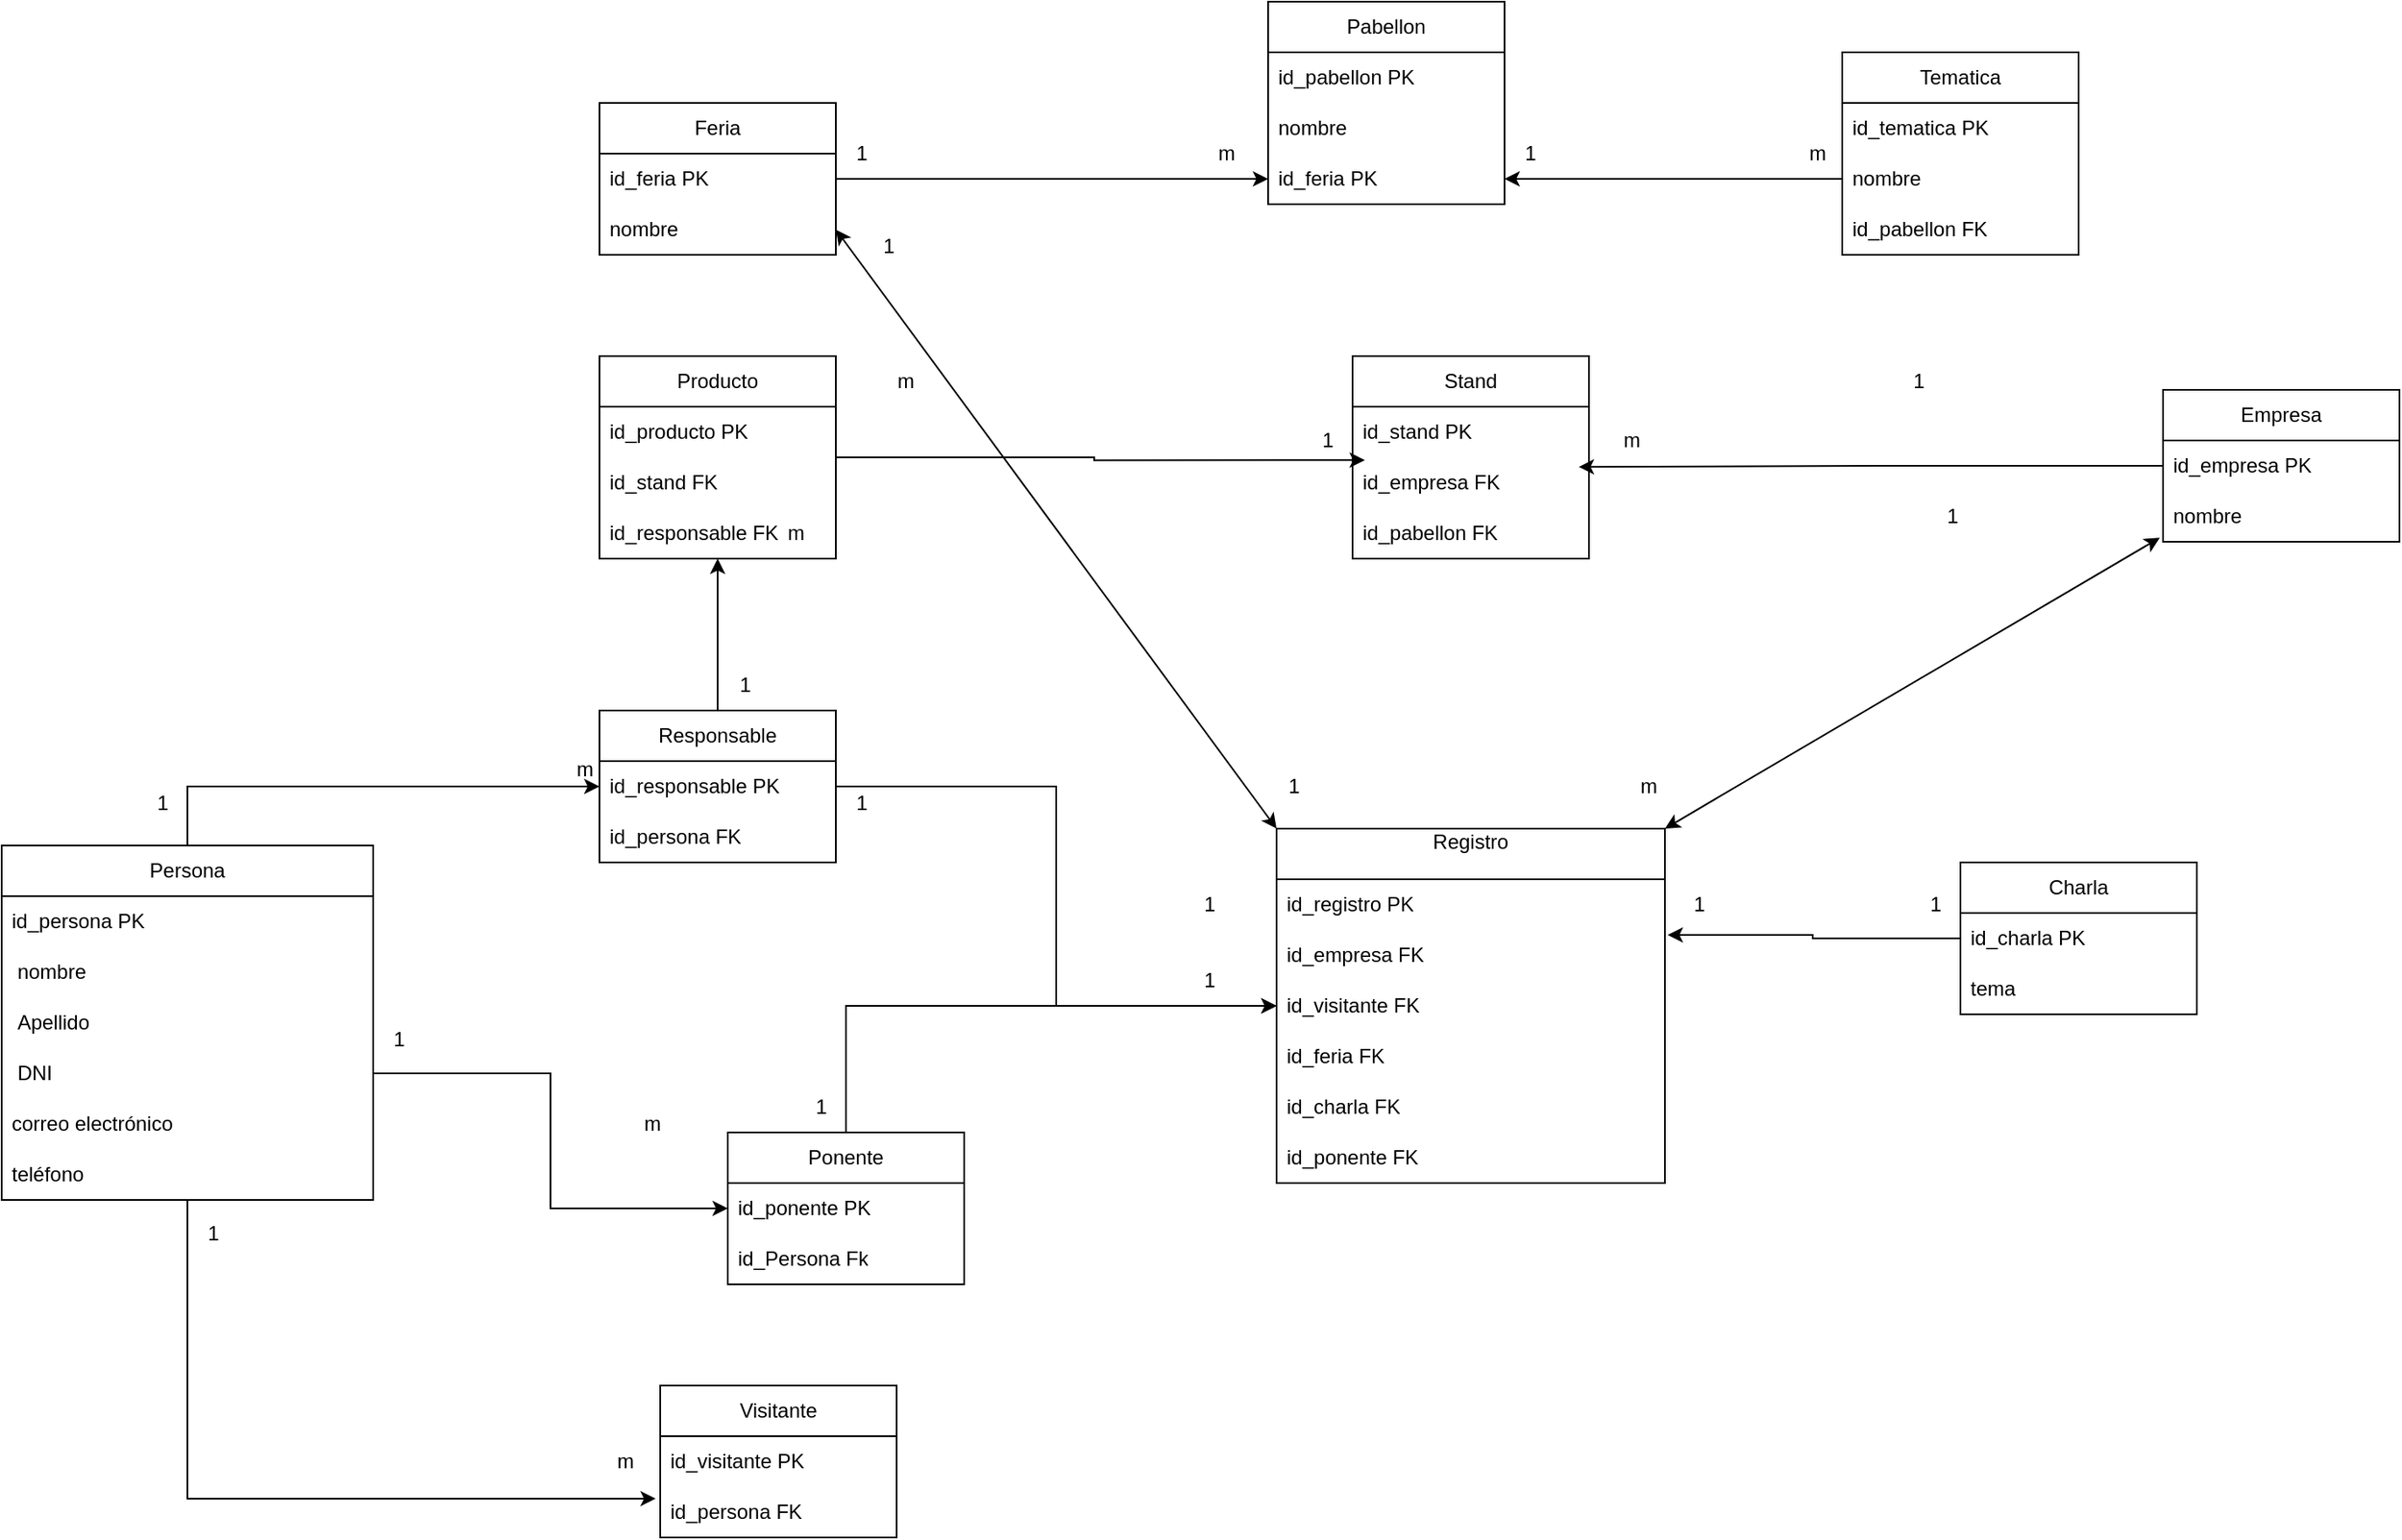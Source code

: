 <mxfile version="28.1.0">
  <diagram name="Página-1" id="64ZQCiLJpKDtuiygPoXj">
    <mxGraphModel grid="1" page="1" gridSize="10" guides="1" tooltips="1" connect="1" arrows="1" fold="1" pageScale="1" pageWidth="827" pageHeight="1169" math="0" shadow="0">
      <root>
        <mxCell id="0" />
        <mxCell id="1" parent="0" />
        <mxCell id="yViyCiegh0lZTK1WRdsF-8" style="edgeStyle=orthogonalEdgeStyle;rounded=0;orthogonalLoop=1;jettySize=auto;html=1;entryX=0;entryY=0.5;entryDx=0;entryDy=0;" edge="1" parent="1" source="TJpy-09UXctV80YQCXCP-1" target="TJpy-09UXctV80YQCXCP-14">
          <mxGeometry relative="1" as="geometry" />
        </mxCell>
        <mxCell id="TJpy-09UXctV80YQCXCP-1" value="&lt;font style=&quot;vertical-align: inherit;&quot; dir=&quot;auto&quot;&gt;&lt;font style=&quot;vertical-align: inherit;&quot; dir=&quot;auto&quot;&gt;Persona&lt;/font&gt;&lt;/font&gt;" style="swimlane;fontStyle=0;childLayout=stackLayout;horizontal=1;startSize=30;horizontalStack=0;resizeParent=1;resizeParentMax=0;resizeLast=0;collapsible=1;marginBottom=0;whiteSpace=wrap;html=1;" vertex="1" parent="1">
          <mxGeometry x="-10" y="370" width="220" height="210" as="geometry" />
        </mxCell>
        <mxCell id="TJpy-09UXctV80YQCXCP-2" value="&lt;font style=&quot;vertical-align: inherit;&quot; dir=&quot;auto&quot;&gt;&lt;font style=&quot;vertical-align: inherit;&quot; dir=&quot;auto&quot;&gt;&lt;font style=&quot;vertical-align: inherit;&quot; dir=&quot;auto&quot;&gt;&lt;font style=&quot;vertical-align: inherit;&quot; dir=&quot;auto&quot;&gt;&lt;font style=&quot;vertical-align: inherit;&quot; dir=&quot;auto&quot;&gt;&lt;font style=&quot;vertical-align: inherit;&quot; dir=&quot;auto&quot;&gt;id_persona PK&lt;/font&gt;&lt;/font&gt;&lt;/font&gt;&lt;/font&gt;&lt;/font&gt;&lt;/font&gt;" style="text;strokeColor=none;fillColor=none;align=left;verticalAlign=middle;spacingLeft=4;spacingRight=4;overflow=hidden;points=[[0,0.5],[1,0.5]];portConstraint=eastwest;rotatable=0;whiteSpace=wrap;html=1;" vertex="1" parent="TJpy-09UXctV80YQCXCP-1">
          <mxGeometry y="30" width="220" height="30" as="geometry" />
        </mxCell>
        <mxCell id="TJpy-09UXctV80YQCXCP-3" value="&lt;font style=&quot;vertical-align: inherit;&quot; dir=&quot;auto&quot;&gt;&lt;font style=&quot;vertical-align: inherit;&quot; dir=&quot;auto&quot;&gt;&lt;font style=&quot;vertical-align: inherit;&quot; dir=&quot;auto&quot;&gt;&lt;font style=&quot;vertical-align: inherit;&quot; dir=&quot;auto&quot;&gt;&amp;nbsp;nombre&lt;/font&gt;&lt;/font&gt;&lt;/font&gt;&lt;/font&gt;" style="text;strokeColor=none;fillColor=none;align=left;verticalAlign=middle;spacingLeft=4;spacingRight=4;overflow=hidden;points=[[0,0.5],[1,0.5]];portConstraint=eastwest;rotatable=0;whiteSpace=wrap;html=1;" vertex="1" parent="TJpy-09UXctV80YQCXCP-1">
          <mxGeometry y="60" width="220" height="30" as="geometry" />
        </mxCell>
        <mxCell id="TJpy-09UXctV80YQCXCP-4" value="&lt;font style=&quot;vertical-align: inherit;&quot; dir=&quot;auto&quot;&gt;&lt;font style=&quot;vertical-align: inherit;&quot; dir=&quot;auto&quot;&gt;&lt;font style=&quot;vertical-align: inherit;&quot; dir=&quot;auto&quot;&gt;&lt;font style=&quot;vertical-align: inherit;&quot; dir=&quot;auto&quot;&gt;&amp;nbsp;Apellido&amp;nbsp;&lt;/font&gt;&lt;/font&gt;&lt;/font&gt;&lt;/font&gt;" style="text;strokeColor=none;fillColor=none;align=left;verticalAlign=middle;spacingLeft=4;spacingRight=4;overflow=hidden;points=[[0,0.5],[1,0.5]];portConstraint=eastwest;rotatable=0;whiteSpace=wrap;html=1;" vertex="1" parent="TJpy-09UXctV80YQCXCP-1">
          <mxGeometry y="90" width="220" height="30" as="geometry" />
        </mxCell>
        <mxCell id="TJpy-09UXctV80YQCXCP-62" value="&lt;font style=&quot;vertical-align: inherit;&quot; dir=&quot;auto&quot;&gt;&lt;font style=&quot;vertical-align: inherit;&quot; dir=&quot;auto&quot;&gt;&lt;font style=&quot;vertical-align: inherit;&quot; dir=&quot;auto&quot;&gt;&lt;font style=&quot;vertical-align: inherit;&quot; dir=&quot;auto&quot;&gt;&lt;font style=&quot;vertical-align: inherit;&quot; dir=&quot;auto&quot;&gt;&lt;font style=&quot;vertical-align: inherit;&quot; dir=&quot;auto&quot;&gt;&amp;nbsp;DNI&lt;/font&gt;&lt;/font&gt;&lt;/font&gt;&lt;/font&gt;&lt;/font&gt;&lt;/font&gt;" style="text;strokeColor=none;fillColor=none;align=left;verticalAlign=middle;spacingLeft=4;spacingRight=4;overflow=hidden;points=[[0,0.5],[1,0.5]];portConstraint=eastwest;rotatable=0;whiteSpace=wrap;html=1;" vertex="1" parent="TJpy-09UXctV80YQCXCP-1">
          <mxGeometry y="120" width="220" height="30" as="geometry" />
        </mxCell>
        <mxCell id="TJpy-09UXctV80YQCXCP-63" value="&lt;font style=&quot;vertical-align: inherit;&quot; dir=&quot;auto&quot;&gt;&lt;font style=&quot;vertical-align: inherit;&quot; dir=&quot;auto&quot;&gt;&lt;font style=&quot;vertical-align: inherit;&quot; dir=&quot;auto&quot;&gt;&lt;font style=&quot;vertical-align: inherit;&quot; dir=&quot;auto&quot;&gt;&lt;font style=&quot;vertical-align: inherit;&quot; dir=&quot;auto&quot;&gt;&lt;font style=&quot;vertical-align: inherit;&quot; dir=&quot;auto&quot;&gt;&lt;font style=&quot;vertical-align: inherit;&quot; dir=&quot;auto&quot;&gt;&lt;font style=&quot;vertical-align: inherit;&quot; dir=&quot;auto&quot;&gt;correo electrónico&lt;/font&gt;&lt;/font&gt;&lt;/font&gt;&lt;/font&gt;&lt;/font&gt;&lt;/font&gt;&lt;/font&gt;&lt;/font&gt;" style="text;strokeColor=none;fillColor=none;align=left;verticalAlign=middle;spacingLeft=4;spacingRight=4;overflow=hidden;points=[[0,0.5],[1,0.5]];portConstraint=eastwest;rotatable=0;whiteSpace=wrap;html=1;" vertex="1" parent="TJpy-09UXctV80YQCXCP-1">
          <mxGeometry y="150" width="220" height="30" as="geometry" />
        </mxCell>
        <mxCell id="TJpy-09UXctV80YQCXCP-64" value="&lt;font style=&quot;vertical-align: inherit;&quot; dir=&quot;auto&quot;&gt;&lt;font style=&quot;vertical-align: inherit;&quot; dir=&quot;auto&quot;&gt;&lt;font style=&quot;vertical-align: inherit;&quot; dir=&quot;auto&quot;&gt;&lt;font style=&quot;vertical-align: inherit;&quot; dir=&quot;auto&quot;&gt;&lt;font style=&quot;vertical-align: inherit;&quot; dir=&quot;auto&quot;&gt;&lt;font style=&quot;vertical-align: inherit;&quot; dir=&quot;auto&quot;&gt;teléfono&lt;/font&gt;&lt;/font&gt;&lt;/font&gt;&lt;/font&gt;&lt;/font&gt;&lt;/font&gt;" style="text;strokeColor=none;fillColor=none;align=left;verticalAlign=middle;spacingLeft=4;spacingRight=4;overflow=hidden;points=[[0,0.5],[1,0.5]];portConstraint=eastwest;rotatable=0;whiteSpace=wrap;html=1;" vertex="1" parent="TJpy-09UXctV80YQCXCP-1">
          <mxGeometry y="180" width="220" height="30" as="geometry" />
        </mxCell>
        <mxCell id="yViyCiegh0lZTK1WRdsF-30" style="edgeStyle=orthogonalEdgeStyle;rounded=0;orthogonalLoop=1;jettySize=auto;html=1;entryX=0;entryY=0.5;entryDx=0;entryDy=0;" edge="1" parent="1" source="TJpy-09UXctV80YQCXCP-5" target="yViyCiegh0lZTK1WRdsF-19">
          <mxGeometry relative="1" as="geometry" />
        </mxCell>
        <mxCell id="TJpy-09UXctV80YQCXCP-5" value="Ponente" style="swimlane;fontStyle=0;childLayout=stackLayout;horizontal=1;startSize=30;horizontalStack=0;resizeParent=1;resizeParentMax=0;resizeLast=0;collapsible=1;marginBottom=0;whiteSpace=wrap;html=1;" vertex="1" parent="1">
          <mxGeometry x="420" y="540" width="140" height="90" as="geometry" />
        </mxCell>
        <mxCell id="TJpy-09UXctV80YQCXCP-6" value="id_ponente PK" style="text;strokeColor=none;fillColor=none;align=left;verticalAlign=middle;spacingLeft=4;spacingRight=4;overflow=hidden;points=[[0,0.5],[1,0.5]];portConstraint=eastwest;rotatable=0;whiteSpace=wrap;html=1;" vertex="1" parent="TJpy-09UXctV80YQCXCP-5">
          <mxGeometry y="30" width="140" height="30" as="geometry" />
        </mxCell>
        <mxCell id="TJpy-09UXctV80YQCXCP-7" value="id_Persona Fk" style="text;strokeColor=none;fillColor=none;align=left;verticalAlign=middle;spacingLeft=4;spacingRight=4;overflow=hidden;points=[[0,0.5],[1,0.5]];portConstraint=eastwest;rotatable=0;whiteSpace=wrap;html=1;" vertex="1" parent="TJpy-09UXctV80YQCXCP-5">
          <mxGeometry y="60" width="140" height="30" as="geometry" />
        </mxCell>
        <mxCell id="TJpy-09UXctV80YQCXCP-9" value="Visitante" style="swimlane;fontStyle=0;childLayout=stackLayout;horizontal=1;startSize=30;horizontalStack=0;resizeParent=1;resizeParentMax=0;resizeLast=0;collapsible=1;marginBottom=0;whiteSpace=wrap;html=1;" vertex="1" parent="1">
          <mxGeometry x="380" y="690" width="140" height="90" as="geometry" />
        </mxCell>
        <mxCell id="TJpy-09UXctV80YQCXCP-10" value="id_visitante PK" style="text;strokeColor=none;fillColor=none;align=left;verticalAlign=middle;spacingLeft=4;spacingRight=4;overflow=hidden;points=[[0,0.5],[1,0.5]];portConstraint=eastwest;rotatable=0;whiteSpace=wrap;html=1;" vertex="1" parent="TJpy-09UXctV80YQCXCP-9">
          <mxGeometry y="30" width="140" height="30" as="geometry" />
        </mxCell>
        <mxCell id="TJpy-09UXctV80YQCXCP-11" value="id_persona FK" style="text;strokeColor=none;fillColor=none;align=left;verticalAlign=middle;spacingLeft=4;spacingRight=4;overflow=hidden;points=[[0,0.5],[1,0.5]];portConstraint=eastwest;rotatable=0;whiteSpace=wrap;html=1;" vertex="1" parent="TJpy-09UXctV80YQCXCP-9">
          <mxGeometry y="60" width="140" height="30" as="geometry" />
        </mxCell>
        <mxCell id="yViyCiegh0lZTK1WRdsF-31" style="edgeStyle=orthogonalEdgeStyle;rounded=0;orthogonalLoop=1;jettySize=auto;html=1;entryX=0;entryY=0.5;entryDx=0;entryDy=0;" edge="1" parent="1" source="TJpy-09UXctV80YQCXCP-13" target="TJpy-09UXctV80YQCXCP-25">
          <mxGeometry relative="1" as="geometry" />
        </mxCell>
        <mxCell id="yViyCiegh0lZTK1WRdsF-38" style="edgeStyle=orthogonalEdgeStyle;rounded=0;orthogonalLoop=1;jettySize=auto;html=1;entryX=0.5;entryY=1;entryDx=0;entryDy=0;" edge="1" parent="1" source="TJpy-09UXctV80YQCXCP-13" target="TJpy-09UXctV80YQCXCP-17">
          <mxGeometry relative="1" as="geometry" />
        </mxCell>
        <mxCell id="TJpy-09UXctV80YQCXCP-13" value="&lt;font style=&quot;vertical-align: inherit;&quot; dir=&quot;auto&quot;&gt;&lt;font style=&quot;vertical-align: inherit;&quot; dir=&quot;auto&quot;&gt;Responsable&lt;/font&gt;&lt;/font&gt;" style="swimlane;fontStyle=0;childLayout=stackLayout;horizontal=1;startSize=30;horizontalStack=0;resizeParent=1;resizeParentMax=0;resizeLast=0;collapsible=1;marginBottom=0;whiteSpace=wrap;html=1;" vertex="1" parent="1">
          <mxGeometry x="344" y="290" width="140" height="90" as="geometry" />
        </mxCell>
        <mxCell id="TJpy-09UXctV80YQCXCP-14" value="id_responsable PK" style="text;strokeColor=none;fillColor=none;align=left;verticalAlign=middle;spacingLeft=4;spacingRight=4;overflow=hidden;points=[[0,0.5],[1,0.5]];portConstraint=eastwest;rotatable=0;whiteSpace=wrap;html=1;" vertex="1" parent="TJpy-09UXctV80YQCXCP-13">
          <mxGeometry y="30" width="140" height="30" as="geometry" />
        </mxCell>
        <mxCell id="TJpy-09UXctV80YQCXCP-15" value="id_persona FK" style="text;strokeColor=none;fillColor=none;align=left;verticalAlign=middle;spacingLeft=4;spacingRight=4;overflow=hidden;points=[[0,0.5],[1,0.5]];portConstraint=eastwest;rotatable=0;whiteSpace=wrap;html=1;" vertex="1" parent="TJpy-09UXctV80YQCXCP-13">
          <mxGeometry y="60" width="140" height="30" as="geometry" />
        </mxCell>
        <mxCell id="yViyCiegh0lZTK1WRdsF-39" style="edgeStyle=orthogonalEdgeStyle;rounded=0;orthogonalLoop=1;jettySize=auto;html=1;entryX=0.052;entryY=0.056;entryDx=0;entryDy=0;entryPerimeter=0;" edge="1" parent="1" source="TJpy-09UXctV80YQCXCP-17" target="TJpy-09UXctV80YQCXCP-51">
          <mxGeometry relative="1" as="geometry">
            <mxPoint x="800" y="145" as="targetPoint" />
          </mxGeometry>
        </mxCell>
        <mxCell id="TJpy-09UXctV80YQCXCP-17" value="Producto" style="swimlane;fontStyle=0;childLayout=stackLayout;horizontal=1;startSize=30;horizontalStack=0;resizeParent=1;resizeParentMax=0;resizeLast=0;collapsible=1;marginBottom=0;whiteSpace=wrap;html=1;" vertex="1" parent="1">
          <mxGeometry x="344" y="80" width="140" height="120" as="geometry" />
        </mxCell>
        <mxCell id="TJpy-09UXctV80YQCXCP-18" value="id_producto PK" style="text;strokeColor=none;fillColor=none;align=left;verticalAlign=middle;spacingLeft=4;spacingRight=4;overflow=hidden;points=[[0,0.5],[1,0.5]];portConstraint=eastwest;rotatable=0;whiteSpace=wrap;html=1;" vertex="1" parent="TJpy-09UXctV80YQCXCP-17">
          <mxGeometry y="30" width="140" height="30" as="geometry" />
        </mxCell>
        <mxCell id="TJpy-09UXctV80YQCXCP-19" value="id_stand FK" style="text;strokeColor=none;fillColor=none;align=left;verticalAlign=middle;spacingLeft=4;spacingRight=4;overflow=hidden;points=[[0,0.5],[1,0.5]];portConstraint=eastwest;rotatable=0;whiteSpace=wrap;html=1;" vertex="1" parent="TJpy-09UXctV80YQCXCP-17">
          <mxGeometry y="60" width="140" height="30" as="geometry" />
        </mxCell>
        <mxCell id="TJpy-09UXctV80YQCXCP-20" value="id_responsable FK" style="text;strokeColor=none;fillColor=none;align=left;verticalAlign=middle;spacingLeft=4;spacingRight=4;overflow=hidden;points=[[0,0.5],[1,0.5]];portConstraint=eastwest;rotatable=0;whiteSpace=wrap;html=1;" vertex="1" parent="TJpy-09UXctV80YQCXCP-17">
          <mxGeometry y="90" width="140" height="30" as="geometry" />
        </mxCell>
        <mxCell id="yViyCiegh0lZTK1WRdsF-22" style="edgeStyle=orthogonalEdgeStyle;rounded=0;orthogonalLoop=1;jettySize=auto;html=1;" edge="1" parent="1" source="TJpy-09UXctV80YQCXCP-21" target="yViyCiegh0lZTK1WRdsF-21">
          <mxGeometry relative="1" as="geometry" />
        </mxCell>
        <mxCell id="TJpy-09UXctV80YQCXCP-21" value="Feria" style="swimlane;fontStyle=0;childLayout=stackLayout;horizontal=1;startSize=30;horizontalStack=0;resizeParent=1;resizeParentMax=0;resizeLast=0;collapsible=1;marginBottom=0;whiteSpace=wrap;html=1;" vertex="1" parent="1">
          <mxGeometry x="344" y="-70" width="140" height="90" as="geometry" />
        </mxCell>
        <mxCell id="TJpy-09UXctV80YQCXCP-22" value="id_feria PK" style="text;strokeColor=none;fillColor=none;align=left;verticalAlign=middle;spacingLeft=4;spacingRight=4;overflow=hidden;points=[[0,0.5],[1,0.5]];portConstraint=eastwest;rotatable=0;whiteSpace=wrap;html=1;" vertex="1" parent="TJpy-09UXctV80YQCXCP-21">
          <mxGeometry y="30" width="140" height="30" as="geometry" />
        </mxCell>
        <mxCell id="TJpy-09UXctV80YQCXCP-23" value="nombre" style="text;strokeColor=none;fillColor=none;align=left;verticalAlign=middle;spacingLeft=4;spacingRight=4;overflow=hidden;points=[[0,0.5],[1,0.5]];portConstraint=eastwest;rotatable=0;whiteSpace=wrap;html=1;" vertex="1" parent="TJpy-09UXctV80YQCXCP-21">
          <mxGeometry y="60" width="140" height="30" as="geometry" />
        </mxCell>
        <mxCell id="TJpy-09UXctV80YQCXCP-25" value="Registro&lt;div&gt;&lt;br&gt;&lt;/div&gt;" style="swimlane;fontStyle=0;childLayout=stackLayout;horizontal=1;startSize=30;horizontalStack=0;resizeParent=1;resizeParentMax=0;resizeLast=0;collapsible=1;marginBottom=0;whiteSpace=wrap;html=1;" vertex="1" parent="1">
          <mxGeometry x="745" y="360" width="230" height="210" as="geometry" />
        </mxCell>
        <mxCell id="TJpy-09UXctV80YQCXCP-26" value="id_registro PK" style="text;strokeColor=none;fillColor=none;align=left;verticalAlign=middle;spacingLeft=4;spacingRight=4;overflow=hidden;points=[[0,0.5],[1,0.5]];portConstraint=eastwest;rotatable=0;whiteSpace=wrap;html=1;" vertex="1" parent="TJpy-09UXctV80YQCXCP-25">
          <mxGeometry y="30" width="230" height="30" as="geometry" />
        </mxCell>
        <mxCell id="yViyCiegh0lZTK1WRdsF-50" value="id_empresa FK&lt;span style=&quot;color: rgba(0, 0, 0, 0); font-family: monospace; font-size: 0px; text-wrap-mode: nowrap;&quot;&gt;%3CmxGraphModel%3E%3Croot%3E%3CmxCell%20id%3D%220%22%2F%3E%3CmxCell%20id%3D%221%22%20parent%3D%220%22%2F%3E%3CmxCell%20id%3D%222%22%20value%3D%221%22%20style%3D%22text%3Bhtml%3D1%3Balign%3Dcenter%3BverticalAlign%3Dmiddle%3Bresizable%3D0%3Bpoints%3D%5B%5D%3Bautosize%3D1%3BstrokeColor%3Dnone%3BfillColor%3Dnone%3B%22%20vertex%3D%221%22%20parent%3D%221%22%3E%3CmxGeometry%20x%3D%22690%22%20y%3D%22390%22%20width%3D%2230%22%20height%3D%2230%22%20as%3D%22geometry%22%2F%3E%3C%2FmxCell%3E%3C%2Froot%3E%3C%2FmxGraphModel%3&lt;/span&gt;" style="text;strokeColor=none;fillColor=none;align=left;verticalAlign=middle;spacingLeft=4;spacingRight=4;overflow=hidden;points=[[0,0.5],[1,0.5]];portConstraint=eastwest;rotatable=0;whiteSpace=wrap;html=1;" vertex="1" parent="TJpy-09UXctV80YQCXCP-25">
          <mxGeometry y="60" width="230" height="30" as="geometry" />
        </mxCell>
        <mxCell id="yViyCiegh0lZTK1WRdsF-19" value="id_visitante FK" style="text;strokeColor=none;fillColor=none;align=left;verticalAlign=middle;spacingLeft=4;spacingRight=4;overflow=hidden;points=[[0,0.5],[1,0.5]];portConstraint=eastwest;rotatable=0;whiteSpace=wrap;html=1;" vertex="1" parent="TJpy-09UXctV80YQCXCP-25">
          <mxGeometry y="90" width="230" height="30" as="geometry" />
        </mxCell>
        <mxCell id="yViyCiegh0lZTK1WRdsF-43" value="id_feria FK" style="text;strokeColor=none;fillColor=none;align=left;verticalAlign=middle;spacingLeft=4;spacingRight=4;overflow=hidden;points=[[0,0.5],[1,0.5]];portConstraint=eastwest;rotatable=0;whiteSpace=wrap;html=1;" vertex="1" parent="TJpy-09UXctV80YQCXCP-25">
          <mxGeometry y="120" width="230" height="30" as="geometry" />
        </mxCell>
        <mxCell id="yViyCiegh0lZTK1WRdsF-61" value="id_charla FK" style="text;strokeColor=none;fillColor=none;align=left;verticalAlign=middle;spacingLeft=4;spacingRight=4;overflow=hidden;points=[[0,0.5],[1,0.5]];portConstraint=eastwest;rotatable=0;whiteSpace=wrap;html=1;" vertex="1" parent="TJpy-09UXctV80YQCXCP-25">
          <mxGeometry y="150" width="230" height="30" as="geometry" />
        </mxCell>
        <mxCell id="yViyCiegh0lZTK1WRdsF-20" value="id_ponente FK" style="text;strokeColor=none;fillColor=none;align=left;verticalAlign=middle;spacingLeft=4;spacingRight=4;overflow=hidden;points=[[0,0.5],[1,0.5]];portConstraint=eastwest;rotatable=0;whiteSpace=wrap;html=1;" vertex="1" parent="TJpy-09UXctV80YQCXCP-25">
          <mxGeometry y="180" width="230" height="30" as="geometry" />
        </mxCell>
        <mxCell id="TJpy-09UXctV80YQCXCP-37" value="Tematica" style="swimlane;fontStyle=0;childLayout=stackLayout;horizontal=1;startSize=30;horizontalStack=0;resizeParent=1;resizeParentMax=0;resizeLast=0;collapsible=1;marginBottom=0;whiteSpace=wrap;html=1;" vertex="1" parent="1">
          <mxGeometry x="1080" y="-100" width="140" height="120" as="geometry" />
        </mxCell>
        <mxCell id="TJpy-09UXctV80YQCXCP-38" value="id_tematica PK" style="text;strokeColor=none;fillColor=none;align=left;verticalAlign=middle;spacingLeft=4;spacingRight=4;overflow=hidden;points=[[0,0.5],[1,0.5]];portConstraint=eastwest;rotatable=0;whiteSpace=wrap;html=1;" vertex="1" parent="TJpy-09UXctV80YQCXCP-37">
          <mxGeometry y="30" width="140" height="30" as="geometry" />
        </mxCell>
        <mxCell id="TJpy-09UXctV80YQCXCP-39" value="nombre" style="text;strokeColor=none;fillColor=none;align=left;verticalAlign=middle;spacingLeft=4;spacingRight=4;overflow=hidden;points=[[0,0.5],[1,0.5]];portConstraint=eastwest;rotatable=0;whiteSpace=wrap;html=1;" vertex="1" parent="TJpy-09UXctV80YQCXCP-37">
          <mxGeometry y="60" width="140" height="30" as="geometry" />
        </mxCell>
        <mxCell id="yViyCiegh0lZTK1WRdsF-26" value="id_pabellon FK" style="text;strokeColor=none;fillColor=none;align=left;verticalAlign=middle;spacingLeft=4;spacingRight=4;overflow=hidden;points=[[0,0.5],[1,0.5]];portConstraint=eastwest;rotatable=0;whiteSpace=wrap;html=1;" vertex="1" parent="TJpy-09UXctV80YQCXCP-37">
          <mxGeometry y="90" width="140" height="30" as="geometry" />
        </mxCell>
        <mxCell id="TJpy-09UXctV80YQCXCP-41" value="Pabellon" style="swimlane;fontStyle=0;childLayout=stackLayout;horizontal=1;startSize=30;horizontalStack=0;resizeParent=1;resizeParentMax=0;resizeLast=0;collapsible=1;marginBottom=0;whiteSpace=wrap;html=1;" vertex="1" parent="1">
          <mxGeometry x="740" y="-130" width="140" height="120" as="geometry" />
        </mxCell>
        <mxCell id="TJpy-09UXctV80YQCXCP-42" value="id_pabellon PK" style="text;strokeColor=none;fillColor=none;align=left;verticalAlign=middle;spacingLeft=4;spacingRight=4;overflow=hidden;points=[[0,0.5],[1,0.5]];portConstraint=eastwest;rotatable=0;whiteSpace=wrap;html=1;" vertex="1" parent="TJpy-09UXctV80YQCXCP-41">
          <mxGeometry y="30" width="140" height="30" as="geometry" />
        </mxCell>
        <mxCell id="yViyCiegh0lZTK1WRdsF-27" value="nombre" style="text;strokeColor=none;fillColor=none;align=left;verticalAlign=middle;spacingLeft=4;spacingRight=4;overflow=hidden;points=[[0,0.5],[1,0.5]];portConstraint=eastwest;rotatable=0;whiteSpace=wrap;html=1;" vertex="1" parent="TJpy-09UXctV80YQCXCP-41">
          <mxGeometry y="60" width="140" height="30" as="geometry" />
        </mxCell>
        <mxCell id="yViyCiegh0lZTK1WRdsF-21" value="id_feria PK" style="text;strokeColor=none;fillColor=none;align=left;verticalAlign=middle;spacingLeft=4;spacingRight=4;overflow=hidden;points=[[0,0.5],[1,0.5]];portConstraint=eastwest;rotatable=0;whiteSpace=wrap;html=1;" vertex="1" parent="TJpy-09UXctV80YQCXCP-41">
          <mxGeometry y="90" width="140" height="30" as="geometry" />
        </mxCell>
        <mxCell id="TJpy-09UXctV80YQCXCP-45" value="Charla" style="swimlane;fontStyle=0;childLayout=stackLayout;horizontal=1;startSize=30;horizontalStack=0;resizeParent=1;resizeParentMax=0;resizeLast=0;collapsible=1;marginBottom=0;whiteSpace=wrap;html=1;" vertex="1" parent="1">
          <mxGeometry x="1150" y="380" width="140" height="90" as="geometry" />
        </mxCell>
        <mxCell id="TJpy-09UXctV80YQCXCP-46" value="id_charla PK" style="text;strokeColor=none;fillColor=none;align=left;verticalAlign=middle;spacingLeft=4;spacingRight=4;overflow=hidden;points=[[0,0.5],[1,0.5]];portConstraint=eastwest;rotatable=0;whiteSpace=wrap;html=1;" vertex="1" parent="TJpy-09UXctV80YQCXCP-45">
          <mxGeometry y="30" width="140" height="30" as="geometry" />
        </mxCell>
        <mxCell id="TJpy-09UXctV80YQCXCP-47" value="tema" style="text;strokeColor=none;fillColor=none;align=left;verticalAlign=middle;spacingLeft=4;spacingRight=4;overflow=hidden;points=[[0,0.5],[1,0.5]];portConstraint=eastwest;rotatable=0;whiteSpace=wrap;html=1;" vertex="1" parent="TJpy-09UXctV80YQCXCP-45">
          <mxGeometry y="60" width="140" height="30" as="geometry" />
        </mxCell>
        <mxCell id="TJpy-09UXctV80YQCXCP-49" value="Stand" style="swimlane;fontStyle=0;childLayout=stackLayout;horizontal=1;startSize=30;horizontalStack=0;resizeParent=1;resizeParentMax=0;resizeLast=0;collapsible=1;marginBottom=0;whiteSpace=wrap;html=1;" vertex="1" parent="1">
          <mxGeometry x="790" y="80" width="140" height="120" as="geometry" />
        </mxCell>
        <mxCell id="yViyCiegh0lZTK1WRdsF-52" value="id_stand PK" style="text;strokeColor=none;fillColor=none;align=left;verticalAlign=middle;spacingLeft=4;spacingRight=4;overflow=hidden;points=[[0,0.5],[1,0.5]];portConstraint=eastwest;rotatable=0;whiteSpace=wrap;html=1;" vertex="1" parent="TJpy-09UXctV80YQCXCP-49">
          <mxGeometry y="30" width="140" height="30" as="geometry" />
        </mxCell>
        <mxCell id="TJpy-09UXctV80YQCXCP-51" value="id_empresa FK" style="text;strokeColor=none;fillColor=none;align=left;verticalAlign=middle;spacingLeft=4;spacingRight=4;overflow=hidden;points=[[0,0.5],[1,0.5]];portConstraint=eastwest;rotatable=0;whiteSpace=wrap;html=1;" vertex="1" parent="TJpy-09UXctV80YQCXCP-49">
          <mxGeometry y="60" width="140" height="30" as="geometry" />
        </mxCell>
        <mxCell id="TJpy-09UXctV80YQCXCP-52" value="id_pabellon FK" style="text;strokeColor=none;fillColor=none;align=left;verticalAlign=middle;spacingLeft=4;spacingRight=4;overflow=hidden;points=[[0,0.5],[1,0.5]];portConstraint=eastwest;rotatable=0;whiteSpace=wrap;html=1;" vertex="1" parent="TJpy-09UXctV80YQCXCP-49">
          <mxGeometry y="90" width="140" height="30" as="geometry" />
        </mxCell>
        <mxCell id="yViyCiegh0lZTK1WRdsF-51" style="edgeStyle=orthogonalEdgeStyle;rounded=0;orthogonalLoop=1;jettySize=auto;html=1;entryX=0.957;entryY=0.189;entryDx=0;entryDy=0;entryPerimeter=0;" edge="1" parent="1" source="TJpy-09UXctV80YQCXCP-53" target="TJpy-09UXctV80YQCXCP-51">
          <mxGeometry relative="1" as="geometry">
            <mxPoint x="940" y="145" as="targetPoint" />
          </mxGeometry>
        </mxCell>
        <mxCell id="TJpy-09UXctV80YQCXCP-53" value="Empresa" style="swimlane;fontStyle=0;childLayout=stackLayout;horizontal=1;startSize=30;horizontalStack=0;resizeParent=1;resizeParentMax=0;resizeLast=0;collapsible=1;marginBottom=0;whiteSpace=wrap;html=1;" vertex="1" parent="1">
          <mxGeometry x="1270" y="100" width="140" height="90" as="geometry" />
        </mxCell>
        <mxCell id="TJpy-09UXctV80YQCXCP-54" value="id_empresa PK&lt;span style=&quot;color: rgba(0, 0, 0, 0); font-family: monospace; font-size: 0px; text-wrap-mode: nowrap;&quot;&gt;%3CmxGraphModel%3E%3Croot%3E%3CmxCell%20id%3D%220%22%2F%3E%3CmxCell%20id%3D%221%22%20parent%3D%220%22%2F%3E%3CmxCell%20id%3D%222%22%20value%3D%221%22%20style%3D%22text%3Bhtml%3D1%3Balign%3Dcenter%3BverticalAlign%3Dmiddle%3Bresizable%3D0%3Bpoints%3D%5B%5D%3Bautosize%3D1%3BstrokeColor%3Dnone%3BfillColor%3Dnone%3B%22%20vertex%3D%221%22%20parent%3D%221%22%3E%3CmxGeometry%20x%3D%22690%22%20y%3D%22390%22%20width%3D%2230%22%20height%3D%2230%22%20as%3D%22geometry%22%2F%3E%3C%2FmxCell%3E%3C%2Froot%3E%3C%2FmxGraphModel%3E&lt;/span&gt;" style="text;strokeColor=none;fillColor=none;align=left;verticalAlign=middle;spacingLeft=4;spacingRight=4;overflow=hidden;points=[[0,0.5],[1,0.5]];portConstraint=eastwest;rotatable=0;whiteSpace=wrap;html=1;" vertex="1" parent="TJpy-09UXctV80YQCXCP-53">
          <mxGeometry y="30" width="140" height="30" as="geometry" />
        </mxCell>
        <mxCell id="TJpy-09UXctV80YQCXCP-55" value="nombre" style="text;strokeColor=none;fillColor=none;align=left;verticalAlign=middle;spacingLeft=4;spacingRight=4;overflow=hidden;points=[[0,0.5],[1,0.5]];portConstraint=eastwest;rotatable=0;whiteSpace=wrap;html=1;" vertex="1" parent="TJpy-09UXctV80YQCXCP-53">
          <mxGeometry y="60" width="140" height="30" as="geometry" />
        </mxCell>
        <mxCell id="yViyCiegh0lZTK1WRdsF-3" value="1" style="text;html=1;align=center;verticalAlign=middle;resizable=0;points=[];autosize=1;strokeColor=none;fillColor=none;" vertex="1" parent="1">
          <mxGeometry x="210" y="470" width="30" height="30" as="geometry" />
        </mxCell>
        <mxCell id="yViyCiegh0lZTK1WRdsF-6" style="edgeStyle=orthogonalEdgeStyle;rounded=0;orthogonalLoop=1;jettySize=auto;html=1;exitX=1;exitY=0.5;exitDx=0;exitDy=0;entryX=0;entryY=0.5;entryDx=0;entryDy=0;" edge="1" parent="1" source="TJpy-09UXctV80YQCXCP-62" target="TJpy-09UXctV80YQCXCP-6">
          <mxGeometry relative="1" as="geometry" />
        </mxCell>
        <mxCell id="yViyCiegh0lZTK1WRdsF-7" value="m" style="text;html=1;align=center;verticalAlign=middle;resizable=0;points=[];autosize=1;strokeColor=none;fillColor=none;" vertex="1" parent="1">
          <mxGeometry x="360" y="520" width="30" height="30" as="geometry" />
        </mxCell>
        <mxCell id="yViyCiegh0lZTK1WRdsF-9" value="m" style="text;html=1;align=center;verticalAlign=middle;resizable=0;points=[];autosize=1;strokeColor=none;fillColor=none;" vertex="1" parent="1">
          <mxGeometry x="320" y="310" width="30" height="30" as="geometry" />
        </mxCell>
        <mxCell id="yViyCiegh0lZTK1WRdsF-10" value="m" style="text;html=1;align=center;verticalAlign=middle;resizable=0;points=[];autosize=1;strokeColor=none;fillColor=none;" vertex="1" parent="1">
          <mxGeometry x="344" y="720" width="30" height="30" as="geometry" />
        </mxCell>
        <mxCell id="yViyCiegh0lZTK1WRdsF-11" value="1" style="text;html=1;align=center;verticalAlign=middle;resizable=0;points=[];autosize=1;strokeColor=none;fillColor=none;" vertex="1" parent="1">
          <mxGeometry x="70" y="330" width="30" height="30" as="geometry" />
        </mxCell>
        <mxCell id="yViyCiegh0lZTK1WRdsF-12" value="1" style="text;html=1;align=center;verticalAlign=middle;resizable=0;points=[];autosize=1;strokeColor=none;fillColor=none;" vertex="1" parent="1">
          <mxGeometry x="100" y="585" width="30" height="30" as="geometry" />
        </mxCell>
        <mxCell id="yViyCiegh0lZTK1WRdsF-13" style="edgeStyle=orthogonalEdgeStyle;rounded=0;orthogonalLoop=1;jettySize=auto;html=1;entryX=-0.019;entryY=0.233;entryDx=0;entryDy=0;entryPerimeter=0;" edge="1" parent="1" source="TJpy-09UXctV80YQCXCP-1" target="TJpy-09UXctV80YQCXCP-11">
          <mxGeometry relative="1" as="geometry" />
        </mxCell>
        <mxCell id="yViyCiegh0lZTK1WRdsF-15" value="m" style="text;html=1;align=center;verticalAlign=middle;resizable=0;points=[];autosize=1;strokeColor=none;fillColor=none;" vertex="1" parent="1">
          <mxGeometry x="445" y="170" width="30" height="30" as="geometry" />
        </mxCell>
        <mxCell id="yViyCiegh0lZTK1WRdsF-17" value="1" style="text;html=1;align=center;verticalAlign=middle;resizable=0;points=[];autosize=1;strokeColor=none;fillColor=none;" vertex="1" parent="1">
          <mxGeometry x="415" y="260" width="30" height="30" as="geometry" />
        </mxCell>
        <mxCell id="yViyCiegh0lZTK1WRdsF-23" value="1" style="text;html=1;align=center;verticalAlign=middle;resizable=0;points=[];autosize=1;strokeColor=none;fillColor=none;" vertex="1" parent="1">
          <mxGeometry x="484" y="-55" width="30" height="30" as="geometry" />
        </mxCell>
        <mxCell id="yViyCiegh0lZTK1WRdsF-24" value="m" style="text;html=1;align=center;verticalAlign=middle;resizable=0;points=[];autosize=1;strokeColor=none;fillColor=none;" vertex="1" parent="1">
          <mxGeometry x="700" y="-55" width="30" height="30" as="geometry" />
        </mxCell>
        <mxCell id="yViyCiegh0lZTK1WRdsF-25" style="edgeStyle=orthogonalEdgeStyle;rounded=0;orthogonalLoop=1;jettySize=auto;html=1;entryX=1;entryY=0.5;entryDx=0;entryDy=0;" edge="1" parent="1" source="TJpy-09UXctV80YQCXCP-39" target="yViyCiegh0lZTK1WRdsF-21">
          <mxGeometry relative="1" as="geometry" />
        </mxCell>
        <mxCell id="yViyCiegh0lZTK1WRdsF-28" value="m" style="text;html=1;align=center;verticalAlign=middle;resizable=0;points=[];autosize=1;strokeColor=none;fillColor=none;" vertex="1" parent="1">
          <mxGeometry x="1050" y="-55" width="30" height="30" as="geometry" />
        </mxCell>
        <mxCell id="yViyCiegh0lZTK1WRdsF-29" value="1" style="text;html=1;align=center;verticalAlign=middle;resizable=0;points=[];autosize=1;strokeColor=none;fillColor=none;" vertex="1" parent="1">
          <mxGeometry x="880" y="-55" width="30" height="30" as="geometry" />
        </mxCell>
        <mxCell id="yViyCiegh0lZTK1WRdsF-32" value="1" style="text;html=1;align=center;verticalAlign=middle;resizable=0;points=[];autosize=1;strokeColor=none;fillColor=none;" vertex="1" parent="1">
          <mxGeometry x="484" y="330" width="30" height="30" as="geometry" />
        </mxCell>
        <mxCell id="yViyCiegh0lZTK1WRdsF-33" value="1" style="text;html=1;align=center;verticalAlign=middle;resizable=0;points=[];autosize=1;strokeColor=none;fillColor=none;" vertex="1" parent="1">
          <mxGeometry x="690" y="390" width="30" height="30" as="geometry" />
        </mxCell>
        <mxCell id="yViyCiegh0lZTK1WRdsF-34" value="1" style="text;html=1;align=center;verticalAlign=middle;resizable=0;points=[];autosize=1;strokeColor=none;fillColor=none;" vertex="1" parent="1">
          <mxGeometry x="690" y="435" width="30" height="30" as="geometry" />
        </mxCell>
        <mxCell id="yViyCiegh0lZTK1WRdsF-35" value="1" style="text;html=1;align=center;verticalAlign=middle;resizable=0;points=[];autosize=1;strokeColor=none;fillColor=none;" vertex="1" parent="1">
          <mxGeometry x="460" y="510" width="30" height="30" as="geometry" />
        </mxCell>
        <mxCell id="yViyCiegh0lZTK1WRdsF-41" value="m" style="text;html=1;align=center;verticalAlign=middle;resizable=0;points=[];autosize=1;strokeColor=none;fillColor=none;" vertex="1" parent="1">
          <mxGeometry x="510" y="80" width="30" height="30" as="geometry" />
        </mxCell>
        <mxCell id="yViyCiegh0lZTK1WRdsF-42" value="1" style="text;html=1;align=center;verticalAlign=middle;resizable=0;points=[];autosize=1;strokeColor=none;fillColor=none;" vertex="1" parent="1">
          <mxGeometry x="760" y="115" width="30" height="30" as="geometry" />
        </mxCell>
        <mxCell id="yViyCiegh0lZTK1WRdsF-45" value="" style="endArrow=classic;startArrow=classic;html=1;rounded=0;entryX=1;entryY=0.5;entryDx=0;entryDy=0;exitX=0;exitY=0;exitDx=0;exitDy=0;" edge="1" parent="1" source="TJpy-09UXctV80YQCXCP-25" target="TJpy-09UXctV80YQCXCP-23">
          <mxGeometry width="50" height="50" relative="1" as="geometry">
            <mxPoint x="640" y="230" as="sourcePoint" />
            <mxPoint x="690" y="180" as="targetPoint" />
          </mxGeometry>
        </mxCell>
        <mxCell id="yViyCiegh0lZTK1WRdsF-46" value="1" style="text;html=1;align=center;verticalAlign=middle;resizable=0;points=[];autosize=1;strokeColor=none;fillColor=none;" vertex="1" parent="1">
          <mxGeometry x="740" y="320" width="30" height="30" as="geometry" />
        </mxCell>
        <mxCell id="yViyCiegh0lZTK1WRdsF-47" value="1" style="text;html=1;align=center;verticalAlign=middle;resizable=0;points=[];autosize=1;strokeColor=none;fillColor=none;" vertex="1" parent="1">
          <mxGeometry x="500" width="30" height="30" as="geometry" />
        </mxCell>
        <mxCell id="yViyCiegh0lZTK1WRdsF-53" value="1" style="text;html=1;align=center;verticalAlign=middle;resizable=0;points=[];autosize=1;strokeColor=none;fillColor=none;" vertex="1" parent="1">
          <mxGeometry x="1110" y="80" width="30" height="30" as="geometry" />
        </mxCell>
        <mxCell id="yViyCiegh0lZTK1WRdsF-54" value="m" style="text;html=1;align=center;verticalAlign=middle;resizable=0;points=[];autosize=1;strokeColor=none;fillColor=none;" vertex="1" parent="1">
          <mxGeometry x="940" y="115" width="30" height="30" as="geometry" />
        </mxCell>
        <mxCell id="yViyCiegh0lZTK1WRdsF-55" value="" style="endArrow=classic;startArrow=classic;html=1;rounded=0;entryX=-0.014;entryY=0.922;entryDx=0;entryDy=0;entryPerimeter=0;exitX=1;exitY=0;exitDx=0;exitDy=0;" edge="1" parent="1" source="TJpy-09UXctV80YQCXCP-25" target="TJpy-09UXctV80YQCXCP-55">
          <mxGeometry width="50" height="50" relative="1" as="geometry">
            <mxPoint x="1040" y="270" as="sourcePoint" />
            <mxPoint x="1090" y="220" as="targetPoint" />
          </mxGeometry>
        </mxCell>
        <mxCell id="yViyCiegh0lZTK1WRdsF-56" value="1" style="text;html=1;align=center;verticalAlign=middle;resizable=0;points=[];autosize=1;strokeColor=none;fillColor=none;" vertex="1" parent="1">
          <mxGeometry x="1130" y="160" width="30" height="30" as="geometry" />
        </mxCell>
        <mxCell id="yViyCiegh0lZTK1WRdsF-57" value="m" style="text;html=1;align=center;verticalAlign=middle;resizable=0;points=[];autosize=1;strokeColor=none;fillColor=none;" vertex="1" parent="1">
          <mxGeometry x="950" y="320" width="30" height="30" as="geometry" />
        </mxCell>
        <mxCell id="yViyCiegh0lZTK1WRdsF-58" style="edgeStyle=orthogonalEdgeStyle;rounded=0;orthogonalLoop=1;jettySize=auto;html=1;entryX=1.007;entryY=0.1;entryDx=0;entryDy=0;entryPerimeter=0;" edge="1" parent="1" source="TJpy-09UXctV80YQCXCP-46" target="yViyCiegh0lZTK1WRdsF-50">
          <mxGeometry relative="1" as="geometry" />
        </mxCell>
        <mxCell id="yViyCiegh0lZTK1WRdsF-59" value="1" style="text;html=1;align=center;verticalAlign=middle;resizable=0;points=[];autosize=1;strokeColor=none;fillColor=none;" vertex="1" parent="1">
          <mxGeometry x="980" y="390" width="30" height="30" as="geometry" />
        </mxCell>
        <mxCell id="yViyCiegh0lZTK1WRdsF-60" value="1" style="text;html=1;align=center;verticalAlign=middle;resizable=0;points=[];autosize=1;strokeColor=none;fillColor=none;" vertex="1" parent="1">
          <mxGeometry x="1120" y="390" width="30" height="30" as="geometry" />
        </mxCell>
      </root>
    </mxGraphModel>
  </diagram>
</mxfile>
